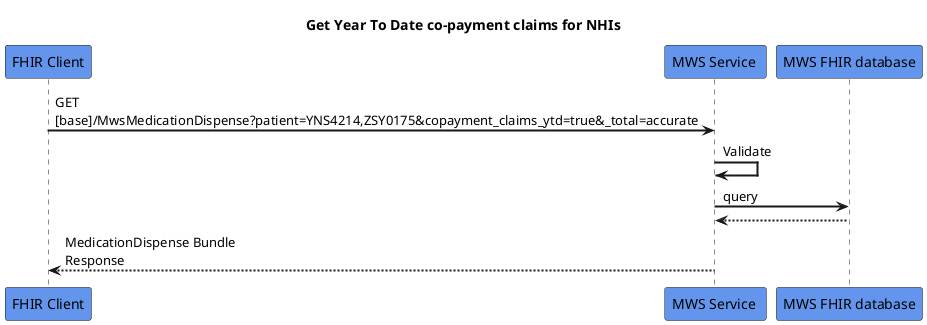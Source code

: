 @startuml
skinparam sequenceArrowThickness 2
skinparam roundcorner 5
skinparam maxmessagesize 180
skinparam sequenceParticipant bold
title Get Year To Date co-payment claims for NHIs
participant "FHIR Client" as A #CornflowerBlue
participant "MWS Service " as B #CornflowerBlue
participant "MWS FHIR database" as C #CornflowerBlue

A -> B: GET [base]/MwsMedicationDispense?patient=YNS4214,ZSY0175&copayment_claims_ytd=true&_total=accurate
B -> B: Validate
B -> C: query
C -[dashed]-> B:

B -[dashed]-> A: MedicationDispense Bundle Response 

@enduml
